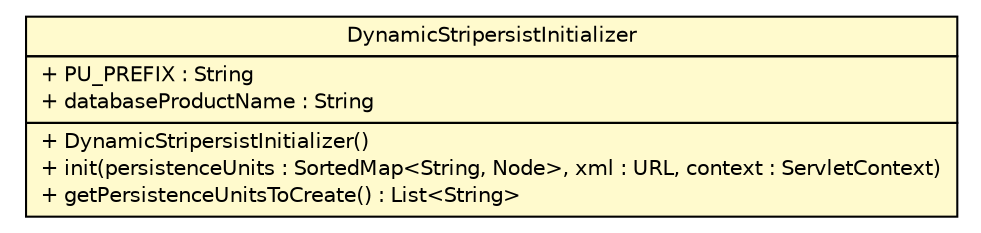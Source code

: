 #!/usr/local/bin/dot
#
# Class diagram 
# Generated by UMLGraph version R5_6-24-gf6e263 (http://www.umlgraph.org/)
#

digraph G {
	edge [fontname="Helvetica",fontsize=10,labelfontname="Helvetica",labelfontsize=10];
	node [fontname="Helvetica",fontsize=10,shape=plaintext];
	nodesep=0.25;
	ranksep=0.5;
	// nl.b3p.brmo.service.stripersist.DynamicStripersistInitializer
	c1467 [label=<<table title="nl.b3p.brmo.service.stripersist.DynamicStripersistInitializer" border="0" cellborder="1" cellspacing="0" cellpadding="2" port="p" bgcolor="lemonChiffon" href="./DynamicStripersistInitializer.html">
		<tr><td><table border="0" cellspacing="0" cellpadding="1">
<tr><td align="center" balign="center"> DynamicStripersistInitializer </td></tr>
		</table></td></tr>
		<tr><td><table border="0" cellspacing="0" cellpadding="1">
<tr><td align="left" balign="left"> + PU_PREFIX : String </td></tr>
<tr><td align="left" balign="left"> + databaseProductName : String </td></tr>
		</table></td></tr>
		<tr><td><table border="0" cellspacing="0" cellpadding="1">
<tr><td align="left" balign="left"> + DynamicStripersistInitializer() </td></tr>
<tr><td align="left" balign="left"> + init(persistenceUnits : SortedMap&lt;String, Node&gt;, xml : URL, context : ServletContext) </td></tr>
<tr><td align="left" balign="left"> + getPersistenceUnitsToCreate() : List&lt;String&gt; </td></tr>
		</table></td></tr>
		</table>>, URL="./DynamicStripersistInitializer.html", fontname="Helvetica", fontcolor="black", fontsize=10.0];
}

